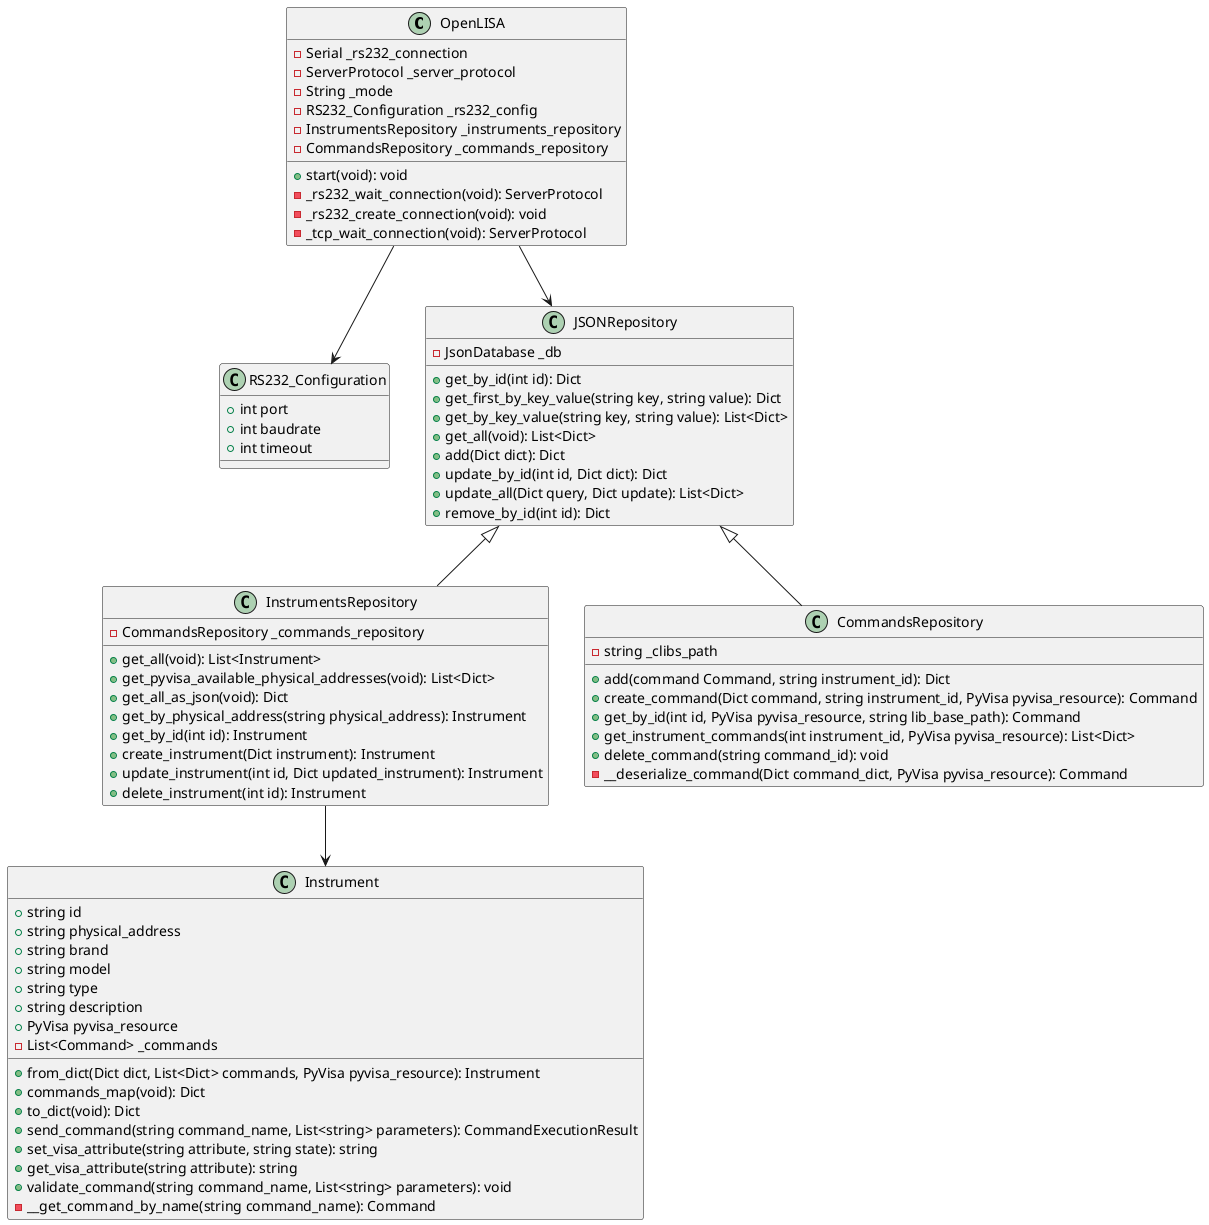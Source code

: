 @startuml

class OpenLISA {
  - Serial _rs232_connection
  - ServerProtocol _server_protocol
  - String _mode
  - RS232_Configuration _rs232_config
  - InstrumentsRepository _instruments_repository
  - CommandsRepository _commands_repository

  + start(void): void
  - _rs232_wait_connection(void): ServerProtocol
  - _rs232_create_connection(void): void
  - _tcp_wait_connection(void): ServerProtocol
}

class RS232_Configuration {
  + int port
  + int baudrate
  + int timeout
}

class JSONRepository {
  - JsonDatabase _db

  + get_by_id(int id): Dict
  + get_first_by_key_value(string key, string value): Dict
  + get_by_key_value(string key, string value): List<Dict>
  + get_all(void): List<Dict>
  + add(Dict dict): Dict
  + update_by_id(int id, Dict dict): Dict
  + update_all(Dict query, Dict update): List<Dict>
  + remove_by_id(int id): Dict
}

class InstrumentsRepository {
  - CommandsRepository _commands_repository

  + get_all(void): List<Instrument>
  + get_pyvisa_available_physical_addresses(void): List<Dict>
  + get_all_as_json(void): Dict
  + get_by_physical_address(string physical_address): Instrument
  + get_by_id(int id): Instrument
  + create_instrument(Dict instrument): Instrument
  + update_instrument(int id, Dict updated_instrument): Instrument
  + delete_instrument(int id): Instrument
}

class CommandsRepository {
  - string _clibs_path

  + add(command Command, string instrument_id): Dict
  + create_command(Dict command, string instrument_id, PyVisa pyvisa_resource): Command
  + get_by_id(int id, PyVisa pyvisa_resource, string lib_base_path): Command
  + get_instrument_commands(int instrument_id, PyVisa pyvisa_resource): List<Dict>
  + delete_command(string command_id): void
  - __deserialize_command(Dict command_dict, PyVisa pyvisa_resource): Command
}

class Instrument {
  + string id
  + string physical_address
  + string brand
  + string model
  + string type
  + string description
  + PyVisa pyvisa_resource
  - List<Command> _commands

  + from_dict(Dict dict, List<Dict> commands, PyVisa pyvisa_resource): Instrument
  + commands_map(void): Dict
  + to_dict(void): Dict
  + send_command(string command_name, List<string> parameters): CommandExecutionResult
  + set_visa_attribute(string attribute, string state): string
  + get_visa_attribute(string attribute): string
  + validate_command(string command_name, List<string> parameters): void
  - __get_command_by_name(string command_name): Command
}

OpenLISA --> RS232_Configuration
OpenLISA --> JSONRepository
InstrumentsRepository --> Instrument

class InstrumentsRepository extends JSONRepository
class CommandsRepository extends JSONRepository
@enduml
